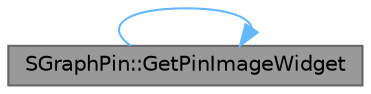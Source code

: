 digraph "SGraphPin::GetPinImageWidget"
{
 // INTERACTIVE_SVG=YES
 // LATEX_PDF_SIZE
  bgcolor="transparent";
  edge [fontname=Helvetica,fontsize=10,labelfontname=Helvetica,labelfontsize=10];
  node [fontname=Helvetica,fontsize=10,shape=box,height=0.2,width=0.4];
  rankdir="RL";
  Node1 [id="Node000001",label="SGraphPin::GetPinImageWidget",height=0.2,width=0.4,color="gray40", fillcolor="grey60", style="filled", fontcolor="black",tooltip="Returns the current pin image widget that is being used."];
  Node1 -> Node1 [id="edge1_Node000001_Node000001",dir="back",color="steelblue1",style="solid",tooltip=" "];
}
